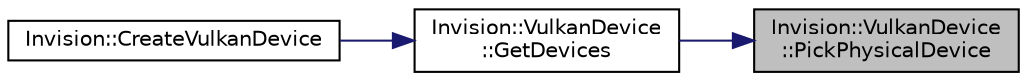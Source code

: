 digraph "Invision::VulkanDevice::PickPhysicalDevice"
{
 // LATEX_PDF_SIZE
  edge [fontname="Helvetica",fontsize="10",labelfontname="Helvetica",labelfontsize="10"];
  node [fontname="Helvetica",fontsize="10",shape=record];
  rankdir="RL";
  Node1 [label="Invision::VulkanDevice\l::PickPhysicalDevice",height=0.2,width=0.4,color="black", fillcolor="grey75", style="filled", fontcolor="black",tooltip=" "];
  Node1 -> Node2 [dir="back",color="midnightblue",fontsize="10",style="solid",fontname="Helvetica"];
  Node2 [label="Invision::VulkanDevice\l::GetDevices",height=0.2,width=0.4,color="black", fillcolor="white", style="filled",URL="$class_invision_1_1_vulkan_device.html#a4f1ce3c94cb219d6f1dce39c3f696d74",tooltip=" "];
  Node2 -> Node3 [dir="back",color="midnightblue",fontsize="10",style="solid",fontname="Helvetica"];
  Node3 [label="Invision::CreateVulkanDevice",height=0.2,width=0.4,color="black", fillcolor="white", style="filled",URL="$namespace_invision.html#adf574dabe1731e0da138e21eb321d90a",tooltip=" "];
}

